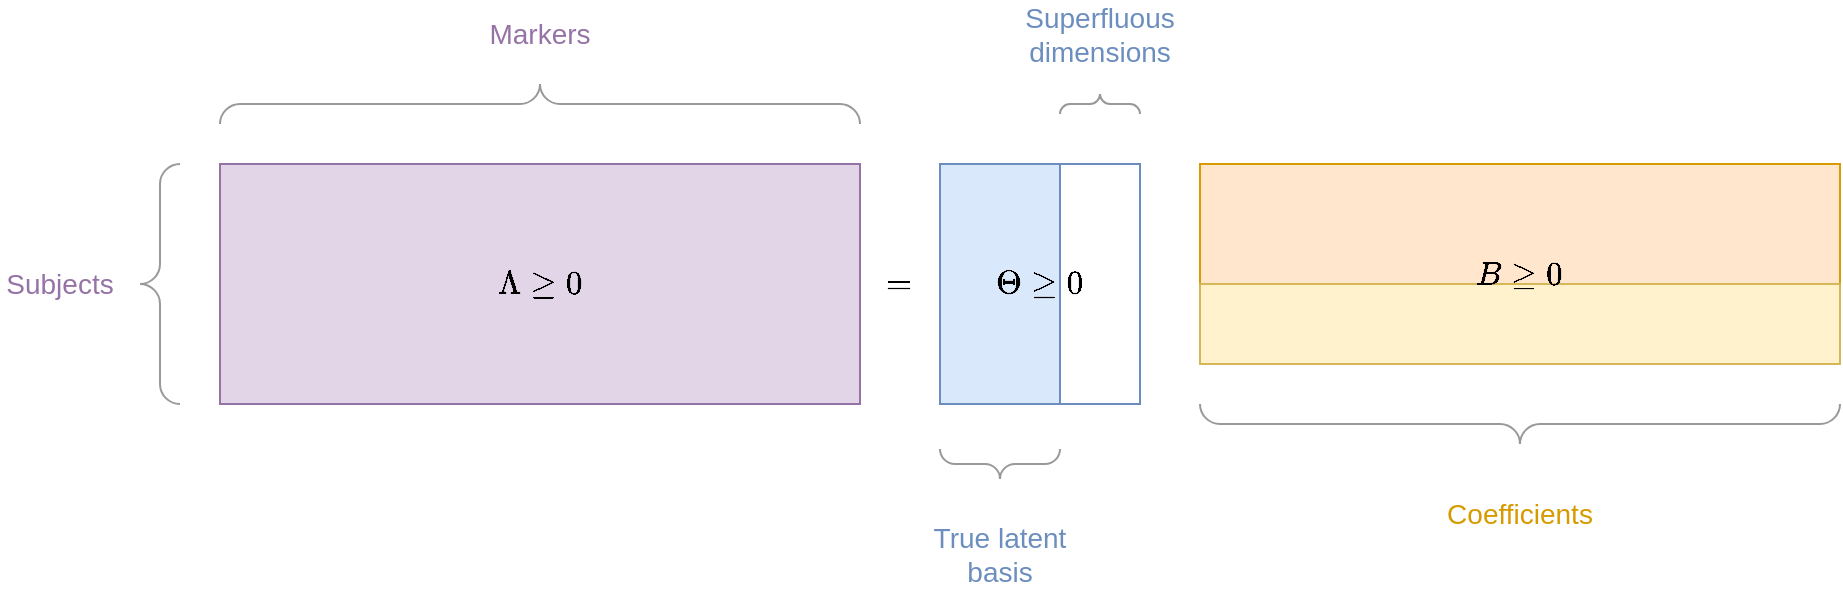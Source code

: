 <mxfile version="21.2.8" type="device">
  <diagram name="Page-1" id="5qTVuOgJTud96MOz1e2o">
    <mxGraphModel dx="1781" dy="604" grid="1" gridSize="10" guides="1" tooltips="1" connect="1" arrows="1" fold="1" page="1" pageScale="1" pageWidth="827" pageHeight="1169" math="1" shadow="0">
      <root>
        <mxCell id="0" />
        <mxCell id="1" parent="0" />
        <mxCell id="KO-h99y13cw_hz3xFkCB-1" value="" style="rounded=0;whiteSpace=wrap;html=1;fillColor=#e1d5e7;strokeColor=#9673a6;" vertex="1" parent="1">
          <mxGeometry x="-120" y="120" width="320" height="120" as="geometry" />
        </mxCell>
        <mxCell id="KO-h99y13cw_hz3xFkCB-2" value="&lt;font style=&quot;font-size: 14px;&quot;&gt;`\Lambda\geq 0`&lt;/font&gt;" style="text;html=1;strokeColor=none;fillColor=none;align=center;verticalAlign=middle;whiteSpace=wrap;rounded=0;" vertex="1" parent="1">
          <mxGeometry x="10" y="165" width="60" height="30" as="geometry" />
        </mxCell>
        <mxCell id="KO-h99y13cw_hz3xFkCB-3" value="" style="rounded=0;whiteSpace=wrap;html=1;fillColor=#dae8fc;strokeColor=#6c8ebf;" vertex="1" parent="1">
          <mxGeometry x="240" y="120" width="60" height="120" as="geometry" />
        </mxCell>
        <mxCell id="KO-h99y13cw_hz3xFkCB-4" value="" style="rounded=0;whiteSpace=wrap;html=1;fillColor=#ffe6cc;strokeColor=#d79b00;" vertex="1" parent="1">
          <mxGeometry x="370" y="120" width="320" height="60" as="geometry" />
        </mxCell>
        <mxCell id="KO-h99y13cw_hz3xFkCB-7" value="" style="labelPosition=right;align=left;strokeWidth=1;shape=mxgraph.mockup.markup.curlyBrace;html=1;shadow=0;dashed=0;strokeColor=#999999;direction=north;" vertex="1" parent="1">
          <mxGeometry x="-160" y="120" width="20" height="120" as="geometry" />
        </mxCell>
        <mxCell id="KO-h99y13cw_hz3xFkCB-8" value="&lt;font color=&quot;#9673a6&quot; style=&quot;font-size: 14px;&quot;&gt;Subjects&lt;/font&gt;" style="text;html=1;strokeColor=none;fillColor=none;align=center;verticalAlign=middle;whiteSpace=wrap;rounded=0;" vertex="1" parent="1">
          <mxGeometry x="-230" y="165" width="60" height="30" as="geometry" />
        </mxCell>
        <mxCell id="KO-h99y13cw_hz3xFkCB-9" value="" style="verticalLabelPosition=bottom;shadow=0;dashed=0;align=center;html=1;verticalAlign=top;strokeWidth=1;shape=mxgraph.mockup.markup.curlyBrace;whiteSpace=wrap;strokeColor=#999999;" vertex="1" parent="1">
          <mxGeometry x="-120" y="80" width="320" height="20" as="geometry" />
        </mxCell>
        <mxCell id="KO-h99y13cw_hz3xFkCB-10" value="&lt;font color=&quot;#9673a6&quot; style=&quot;font-size: 14px;&quot;&gt;Markers&lt;/font&gt;" style="text;html=1;strokeColor=none;fillColor=none;align=center;verticalAlign=middle;whiteSpace=wrap;rounded=0;" vertex="1" parent="1">
          <mxGeometry x="10" y="40" width="60" height="30" as="geometry" />
        </mxCell>
        <mxCell id="KO-h99y13cw_hz3xFkCB-11" value="" style="verticalLabelPosition=bottom;shadow=0;dashed=0;align=center;html=1;verticalAlign=top;strokeWidth=1;shape=mxgraph.mockup.markup.curlyBrace;whiteSpace=wrap;strokeColor=#999999;rotation=180;" vertex="1" parent="1">
          <mxGeometry x="240" y="260" width="60" height="20" as="geometry" />
        </mxCell>
        <mxCell id="KO-h99y13cw_hz3xFkCB-12" value="&lt;font style=&quot;font-size: 14px;&quot;&gt;`=`&lt;/font&gt;" style="text;html=1;strokeColor=none;fillColor=none;align=center;verticalAlign=middle;whiteSpace=wrap;rounded=0;" vertex="1" parent="1">
          <mxGeometry x="190" y="165" width="60" height="30" as="geometry" />
        </mxCell>
        <mxCell id="KO-h99y13cw_hz3xFkCB-13" value="&lt;font color=&quot;#6c8ebf&quot; style=&quot;font-size: 14px;&quot;&gt;True latent basis&lt;/font&gt;" style="text;html=1;strokeColor=none;fillColor=none;align=center;verticalAlign=middle;whiteSpace=wrap;rounded=0;" vertex="1" parent="1">
          <mxGeometry x="235" y="300" width="70" height="30" as="geometry" />
        </mxCell>
        <mxCell id="KO-h99y13cw_hz3xFkCB-14" value="" style="verticalLabelPosition=bottom;shadow=0;dashed=0;align=center;html=1;verticalAlign=top;strokeWidth=1;shape=mxgraph.mockup.markup.curlyBrace;whiteSpace=wrap;strokeColor=#999999;rotation=180;" vertex="1" parent="1">
          <mxGeometry x="370" y="240" width="320" height="20" as="geometry" />
        </mxCell>
        <mxCell id="KO-h99y13cw_hz3xFkCB-16" value="" style="rounded=0;whiteSpace=wrap;html=1;fillColor=#FFFFFF;strokeColor=#6c8ebf;" vertex="1" parent="1">
          <mxGeometry x="300" y="120" width="40" height="120" as="geometry" />
        </mxCell>
        <mxCell id="KO-h99y13cw_hz3xFkCB-15" value="&lt;font color=&quot;#d79b00&quot; style=&quot;font-size: 14px;&quot;&gt;Coefficients&lt;/font&gt;" style="text;html=1;strokeColor=none;fillColor=none;align=center;verticalAlign=middle;whiteSpace=wrap;rounded=0;" vertex="1" parent="1">
          <mxGeometry x="490" y="280" width="80" height="30" as="geometry" />
        </mxCell>
        <mxCell id="KO-h99y13cw_hz3xFkCB-5" value="&lt;font style=&quot;font-size: 14px;&quot;&gt;`\Theta\geq 0`&lt;/font&gt;" style="text;html=1;strokeColor=none;fillColor=none;align=center;verticalAlign=middle;whiteSpace=wrap;rounded=0;" vertex="1" parent="1">
          <mxGeometry x="260" y="165" width="60" height="30" as="geometry" />
        </mxCell>
        <mxCell id="KO-h99y13cw_hz3xFkCB-17" value="" style="rounded=0;whiteSpace=wrap;html=1;fillColor=#fff2cc;strokeColor=#d6b656;" vertex="1" parent="1">
          <mxGeometry x="370" y="180" width="320" height="40" as="geometry" />
        </mxCell>
        <mxCell id="KO-h99y13cw_hz3xFkCB-19" value="" style="verticalLabelPosition=bottom;shadow=0;dashed=0;align=center;html=1;verticalAlign=top;strokeWidth=1;shape=mxgraph.mockup.markup.curlyBrace;whiteSpace=wrap;strokeColor=#999999;" vertex="1" parent="1">
          <mxGeometry x="300" y="80" width="40" height="20" as="geometry" />
        </mxCell>
        <mxCell id="KO-h99y13cw_hz3xFkCB-6" value="&lt;font style=&quot;font-size: 14px;&quot;&gt;`B\geq 0`&lt;/font&gt;" style="text;html=1;strokeColor=none;fillColor=none;align=center;verticalAlign=middle;whiteSpace=wrap;rounded=0;" vertex="1" parent="1">
          <mxGeometry x="500" y="160" width="60" height="30" as="geometry" />
        </mxCell>
        <mxCell id="KO-h99y13cw_hz3xFkCB-20" value="&lt;font color=&quot;#6c8ebf&quot; style=&quot;font-size: 14px;&quot;&gt;Superfluous&lt;br&gt;dimensions&lt;/font&gt;" style="text;html=1;strokeColor=none;fillColor=none;align=center;verticalAlign=middle;whiteSpace=wrap;rounded=0;" vertex="1" parent="1">
          <mxGeometry x="290" y="40" width="60" height="30" as="geometry" />
        </mxCell>
      </root>
    </mxGraphModel>
  </diagram>
</mxfile>
